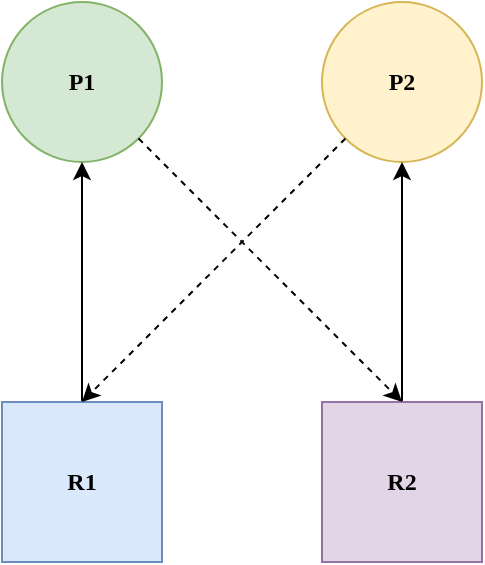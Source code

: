 <mxfile version="14.4.3" type="device"><diagram id="U4QGhb9N2xuxU6Sv7WeN" name="Page-1"><mxGraphModel dx="946" dy="587" grid="1" gridSize="10" guides="1" tooltips="1" connect="1" arrows="1" fold="1" page="1" pageScale="1" pageWidth="827" pageHeight="1169" math="0" shadow="0"><root><mxCell id="0"/><mxCell id="1" parent="0"/><mxCell id="inH9QY8KBqgrVtEV5jTE-1" value="P1" style="ellipse;whiteSpace=wrap;html=1;aspect=fixed;fillColor=#d5e8d4;strokeColor=#82b366;fontFamily=Fira Sans;fontStyle=1" parent="1" vertex="1"><mxGeometry x="200" y="120" width="80" height="80" as="geometry"/></mxCell><mxCell id="inH9QY8KBqgrVtEV5jTE-2" value="P2" style="ellipse;whiteSpace=wrap;html=1;aspect=fixed;fillColor=#fff2cc;strokeColor=#d6b656;fontFamily=Fira Sans;fontStyle=1" parent="1" vertex="1"><mxGeometry x="360" y="120" width="80" height="80" as="geometry"/></mxCell><mxCell id="inH9QY8KBqgrVtEV5jTE-7" style="edgeStyle=orthogonalEdgeStyle;rounded=0;orthogonalLoop=1;jettySize=auto;html=1;fontFamily=Fira Sans;" parent="1" source="inH9QY8KBqgrVtEV5jTE-3" target="inH9QY8KBqgrVtEV5jTE-1" edge="1"><mxGeometry relative="1" as="geometry"/></mxCell><mxCell id="inH9QY8KBqgrVtEV5jTE-3" value="R1" style="whiteSpace=wrap;html=1;aspect=fixed;fillColor=#dae8fc;strokeColor=#6c8ebf;fontFamily=Fira Sans;fontStyle=1" parent="1" vertex="1"><mxGeometry x="200" y="320" width="80" height="80" as="geometry"/></mxCell><mxCell id="inH9QY8KBqgrVtEV5jTE-8" style="edgeStyle=orthogonalEdgeStyle;rounded=0;orthogonalLoop=1;jettySize=auto;html=1;fontFamily=Fira Sans;" parent="1" source="inH9QY8KBqgrVtEV5jTE-5" target="inH9QY8KBqgrVtEV5jTE-2" edge="1"><mxGeometry relative="1" as="geometry"/></mxCell><mxCell id="inH9QY8KBqgrVtEV5jTE-5" value="R2" style="whiteSpace=wrap;html=1;aspect=fixed;fillColor=#e1d5e7;strokeColor=#9673a6;fontFamily=Fira Sans;fontStyle=1" parent="1" vertex="1"><mxGeometry x="360" y="320" width="80" height="80" as="geometry"/></mxCell><mxCell id="ii0-PnzffqBDvG_pnY5B-2" value="" style="endArrow=classic;html=1;fontFamily=Fira Sans;entryX=0.5;entryY=0;entryDx=0;entryDy=0;dashed=1;" edge="1" parent="1" source="inH9QY8KBqgrVtEV5jTE-1" target="inH9QY8KBqgrVtEV5jTE-5"><mxGeometry width="50" height="50" relative="1" as="geometry"><mxPoint x="330" y="200" as="sourcePoint"/><mxPoint x="440" y="280" as="targetPoint"/></mxGeometry></mxCell><mxCell id="ii0-PnzffqBDvG_pnY5B-3" value="" style="endArrow=classic;html=1;dashed=1;fontFamily=Fira Sans;" edge="1" parent="1" source="inH9QY8KBqgrVtEV5jTE-2"><mxGeometry width="50" height="50" relative="1" as="geometry"><mxPoint x="390" y="330" as="sourcePoint"/><mxPoint x="240" y="320" as="targetPoint"/></mxGeometry></mxCell></root></mxGraphModel></diagram></mxfile>